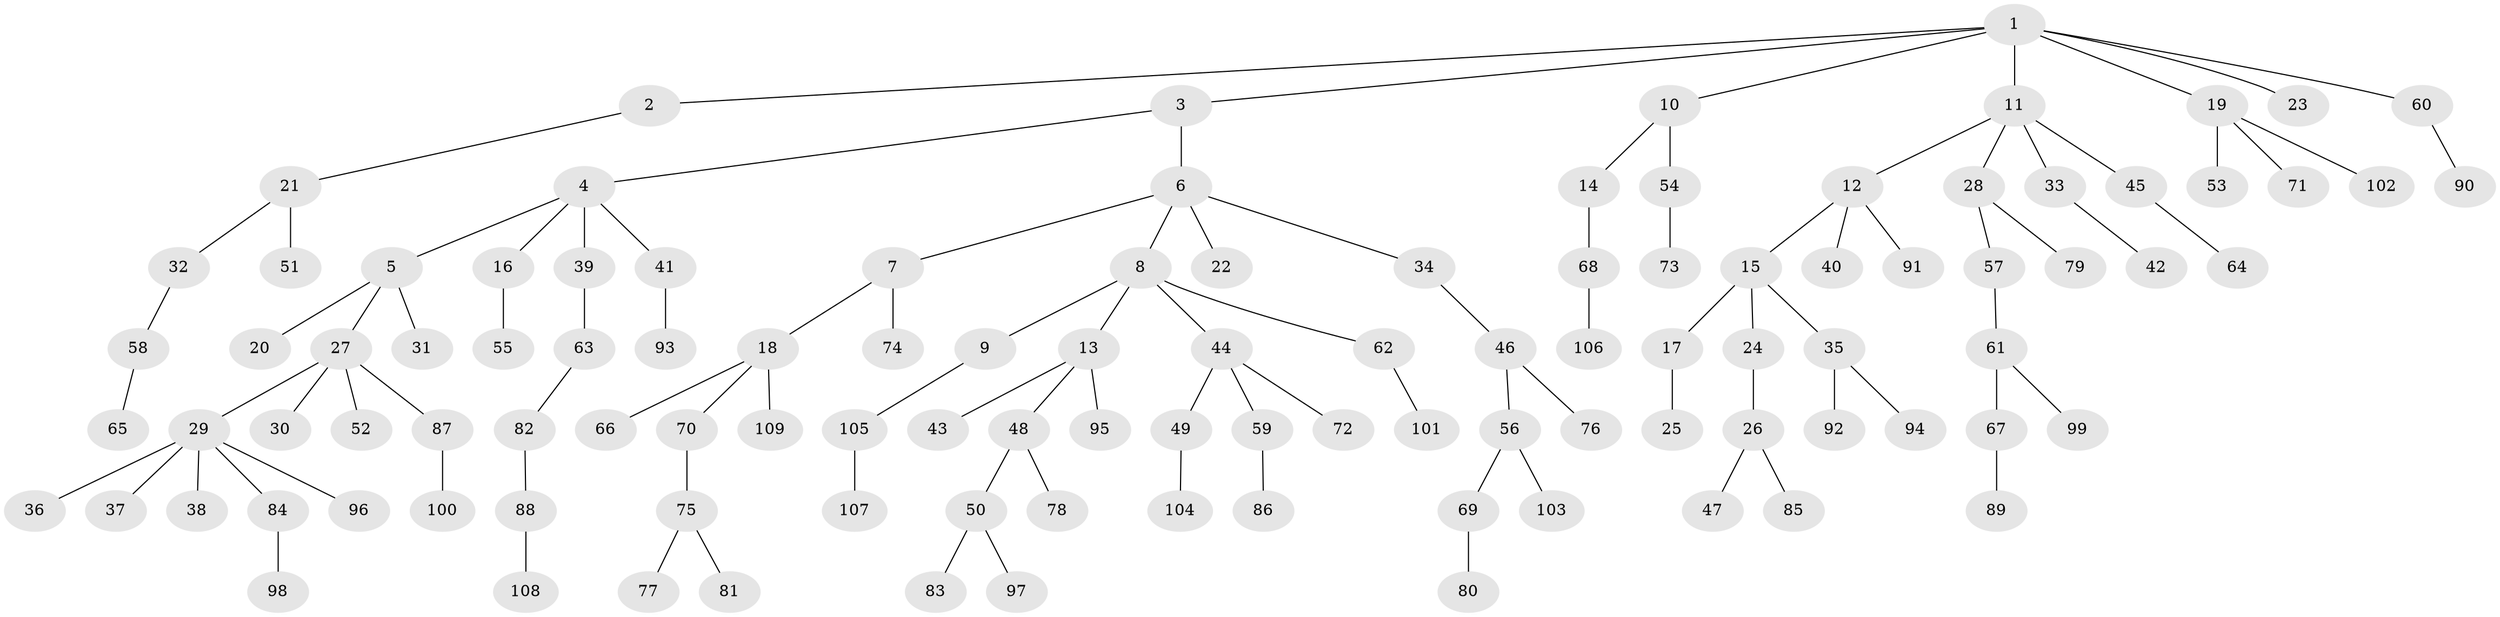// coarse degree distribution, {10: 0.013333333333333334, 3: 0.09333333333333334, 6: 0.013333333333333334, 5: 0.06666666666666667, 2: 0.25333333333333335, 4: 0.02666666666666667, 1: 0.5333333333333333}
// Generated by graph-tools (version 1.1) at 2025/24/03/03/25 07:24:06]
// undirected, 109 vertices, 108 edges
graph export_dot {
graph [start="1"]
  node [color=gray90,style=filled];
  1;
  2;
  3;
  4;
  5;
  6;
  7;
  8;
  9;
  10;
  11;
  12;
  13;
  14;
  15;
  16;
  17;
  18;
  19;
  20;
  21;
  22;
  23;
  24;
  25;
  26;
  27;
  28;
  29;
  30;
  31;
  32;
  33;
  34;
  35;
  36;
  37;
  38;
  39;
  40;
  41;
  42;
  43;
  44;
  45;
  46;
  47;
  48;
  49;
  50;
  51;
  52;
  53;
  54;
  55;
  56;
  57;
  58;
  59;
  60;
  61;
  62;
  63;
  64;
  65;
  66;
  67;
  68;
  69;
  70;
  71;
  72;
  73;
  74;
  75;
  76;
  77;
  78;
  79;
  80;
  81;
  82;
  83;
  84;
  85;
  86;
  87;
  88;
  89;
  90;
  91;
  92;
  93;
  94;
  95;
  96;
  97;
  98;
  99;
  100;
  101;
  102;
  103;
  104;
  105;
  106;
  107;
  108;
  109;
  1 -- 2;
  1 -- 3;
  1 -- 10;
  1 -- 11;
  1 -- 19;
  1 -- 23;
  1 -- 60;
  2 -- 21;
  3 -- 4;
  3 -- 6;
  4 -- 5;
  4 -- 16;
  4 -- 39;
  4 -- 41;
  5 -- 20;
  5 -- 27;
  5 -- 31;
  6 -- 7;
  6 -- 8;
  6 -- 22;
  6 -- 34;
  7 -- 18;
  7 -- 74;
  8 -- 9;
  8 -- 13;
  8 -- 44;
  8 -- 62;
  9 -- 105;
  10 -- 14;
  10 -- 54;
  11 -- 12;
  11 -- 28;
  11 -- 33;
  11 -- 45;
  12 -- 15;
  12 -- 40;
  12 -- 91;
  13 -- 43;
  13 -- 48;
  13 -- 95;
  14 -- 68;
  15 -- 17;
  15 -- 24;
  15 -- 35;
  16 -- 55;
  17 -- 25;
  18 -- 66;
  18 -- 70;
  18 -- 109;
  19 -- 53;
  19 -- 71;
  19 -- 102;
  21 -- 32;
  21 -- 51;
  24 -- 26;
  26 -- 47;
  26 -- 85;
  27 -- 29;
  27 -- 30;
  27 -- 52;
  27 -- 87;
  28 -- 57;
  28 -- 79;
  29 -- 36;
  29 -- 37;
  29 -- 38;
  29 -- 84;
  29 -- 96;
  32 -- 58;
  33 -- 42;
  34 -- 46;
  35 -- 92;
  35 -- 94;
  39 -- 63;
  41 -- 93;
  44 -- 49;
  44 -- 59;
  44 -- 72;
  45 -- 64;
  46 -- 56;
  46 -- 76;
  48 -- 50;
  48 -- 78;
  49 -- 104;
  50 -- 83;
  50 -- 97;
  54 -- 73;
  56 -- 69;
  56 -- 103;
  57 -- 61;
  58 -- 65;
  59 -- 86;
  60 -- 90;
  61 -- 67;
  61 -- 99;
  62 -- 101;
  63 -- 82;
  67 -- 89;
  68 -- 106;
  69 -- 80;
  70 -- 75;
  75 -- 77;
  75 -- 81;
  82 -- 88;
  84 -- 98;
  87 -- 100;
  88 -- 108;
  105 -- 107;
}
